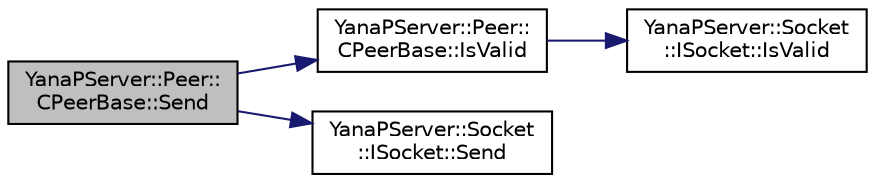 digraph "YanaPServer::Peer::CPeerBase::Send"
{
  edge [fontname="Helvetica",fontsize="10",labelfontname="Helvetica",labelfontsize="10"];
  node [fontname="Helvetica",fontsize="10",shape=record];
  rankdir="LR";
  Node24 [label="YanaPServer::Peer::\lCPeerBase::Send",height=0.2,width=0.4,color="black", fillcolor="grey75", style="filled", fontcolor="black"];
  Node24 -> Node25 [color="midnightblue",fontsize="10",style="solid",fontname="Helvetica"];
  Node25 [label="YanaPServer::Peer::\lCPeerBase::IsValid",height=0.2,width=0.4,color="black", fillcolor="white", style="filled",URL="$class_yana_p_server_1_1_peer_1_1_c_peer_base.html#ab75e8d60afaaaedc9882c56a7a6558b6",tooltip="有効か？ "];
  Node25 -> Node26 [color="midnightblue",fontsize="10",style="solid",fontname="Helvetica"];
  Node26 [label="YanaPServer::Socket\l::ISocket::IsValid",height=0.2,width=0.4,color="black", fillcolor="white", style="filled",URL="$class_yana_p_server_1_1_socket_1_1_i_socket.html#a052f5ae17dc9ae6ab0ef4d1e3358948c",tooltip="有効か？ "];
  Node24 -> Node27 [color="midnightblue",fontsize="10",style="solid",fontname="Helvetica"];
  Node27 [label="YanaPServer::Socket\l::ISocket::Send",height=0.2,width=0.4,color="black", fillcolor="white", style="filled",URL="$class_yana_p_server_1_1_socket_1_1_i_socket.html#a70a119e2cc6be09345478b365b9a3f46",tooltip="送信 "];
}
